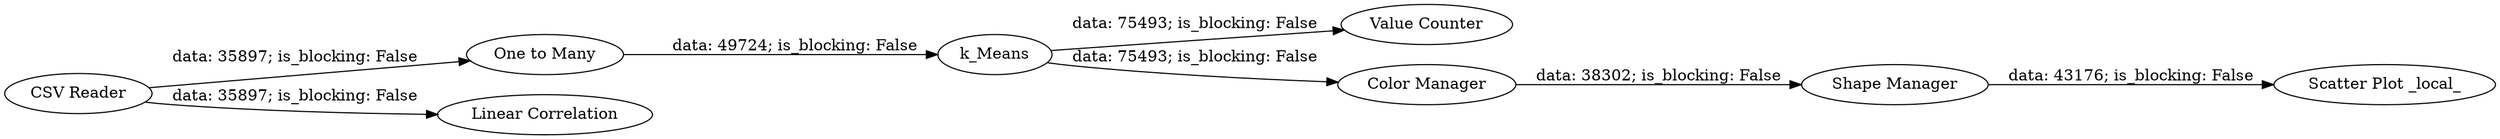 digraph {
	"-787073151904509876_116" [label="Shape Manager"]
	"-787073151904509876_120" [label=k_Means]
	"-787073151904509876_121" [label="One to Many"]
	"-787073151904509876_10" [label="Value Counter"]
	"-787073151904509876_4" [label="Linear Correlation"]
	"-787073151904509876_117" [label="Scatter Plot _local_"]
	"-787073151904509876_115" [label="Color Manager"]
	"-787073151904509876_119" [label="CSV Reader"]
	"-787073151904509876_120" -> "-787073151904509876_115" [label="data: 75493; is_blocking: False"]
	"-787073151904509876_119" -> "-787073151904509876_121" [label="data: 35897; is_blocking: False"]
	"-787073151904509876_121" -> "-787073151904509876_120" [label="data: 49724; is_blocking: False"]
	"-787073151904509876_115" -> "-787073151904509876_116" [label="data: 38302; is_blocking: False"]
	"-787073151904509876_119" -> "-787073151904509876_4" [label="data: 35897; is_blocking: False"]
	"-787073151904509876_116" -> "-787073151904509876_117" [label="data: 43176; is_blocking: False"]
	"-787073151904509876_120" -> "-787073151904509876_10" [label="data: 75493; is_blocking: False"]
	rankdir=LR
}
